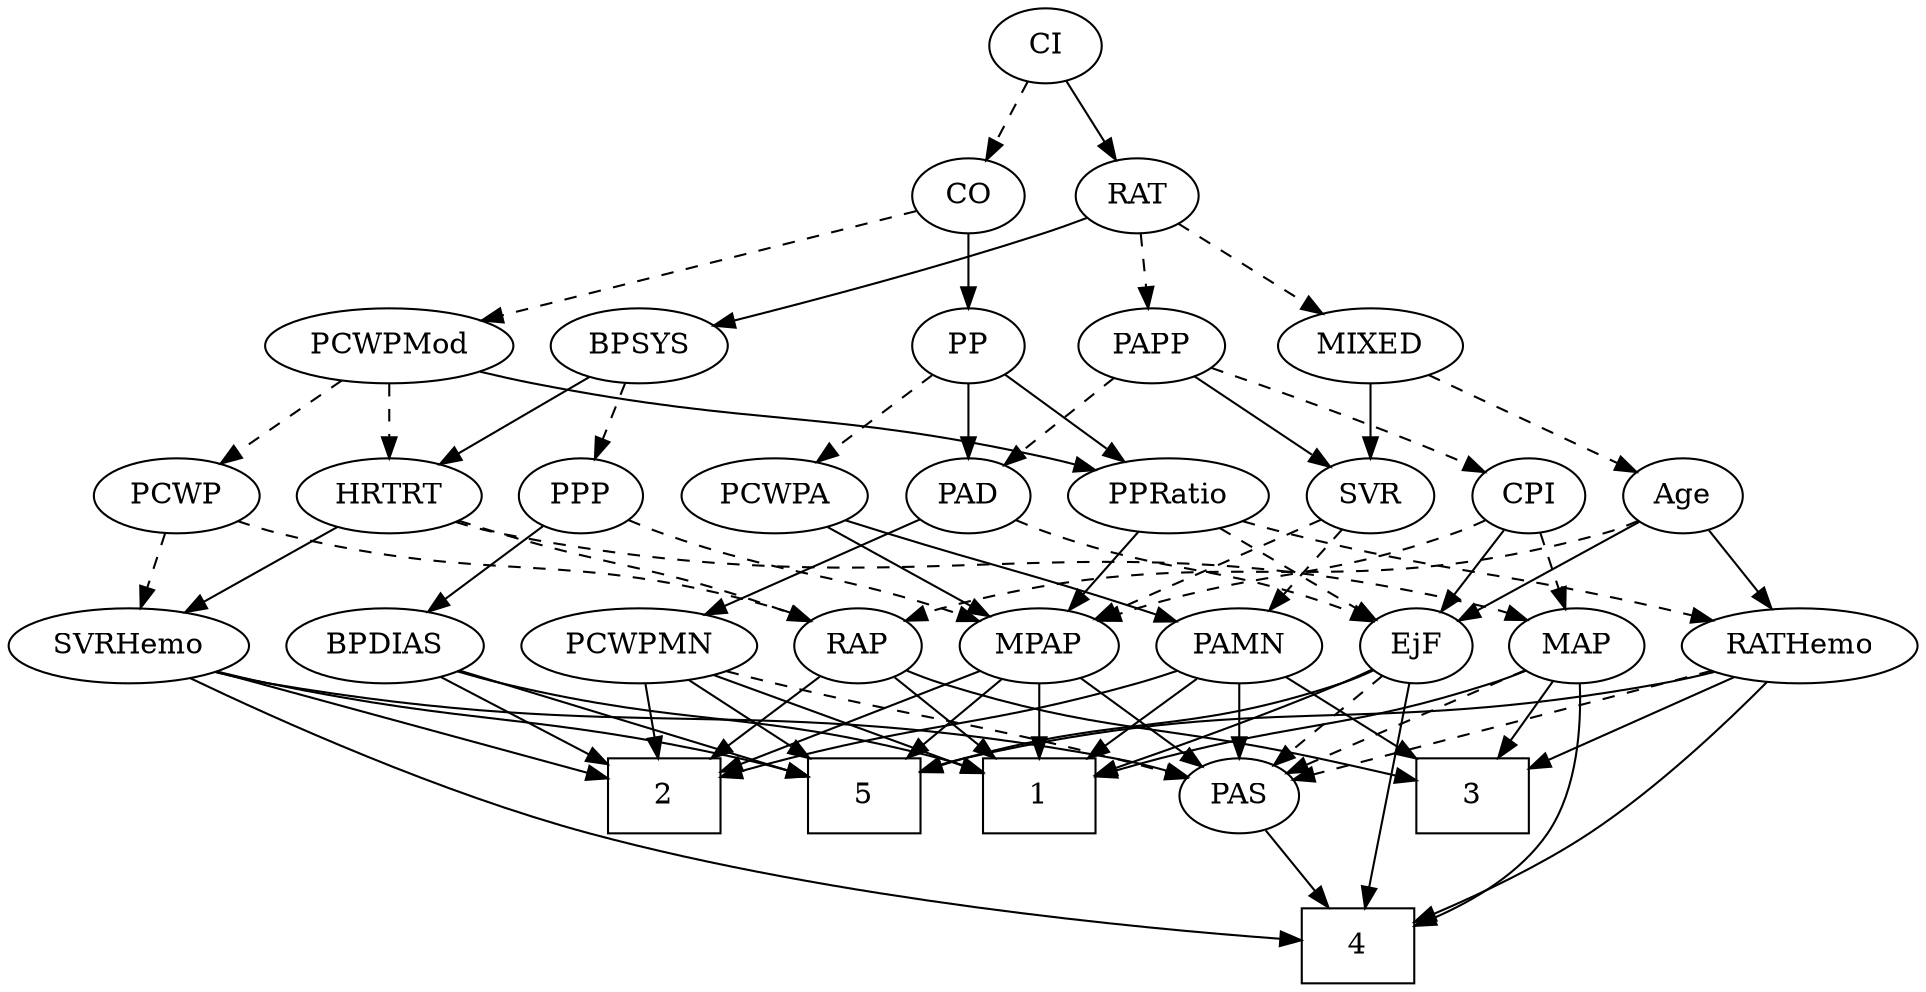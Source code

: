 strict digraph {
	graph [bb="0,0,839.95,468"];
	node [label="\N"];
	1	[height=0.5,
		pos="403.95,90",
		shape=box,
		width=0.75];
	2	[height=0.5,
		pos="331.95,90",
		shape=box,
		width=0.75];
	3	[height=0.5,
		pos="259.95,90",
		shape=box,
		width=0.75];
	4	[height=0.5,
		pos="498.95,18",
		shape=box,
		width=0.75];
	5	[height=0.5,
		pos="585.95,90",
		shape=box,
		width=0.75];
	Age	[height=0.5,
		pos="427.95,234",
		width=0.75];
	EjF	[height=0.5,
		pos="812.95,162",
		width=0.75];
	Age -> EjF	[pos="e,792.46,174.08 448.44,221.92 453.4,219.63 458.76,217.48 463.95,216 598.61,177.59 642.29,218.41 776.95,180 778.89,179.45 780.86,\
178.8 782.83,178.08",
		style=solid];
	RAP	[height=0.5,
		pos="27.948,162",
		width=0.77632];
	Age -> RAP	[pos="e,48.815,174.28 407.46,221.9 402.5,219.62 397.14,217.47 391.95,216 250.81,176.14 205.08,219.86 63.948,180 62.052,179.46 60.132,178.84 \
58.217,178.15",
		style=dashed];
	RATHemo	[height=0.5,
		pos="718.95,162",
		width=1.3721];
	Age -> RATHemo	[pos="e,682.59,174.29 448.51,222.17 453.47,219.87 458.81,217.65 463.95,216 548.68,188.77 574.35,200.55 660.95,180 664.8,179.09 668.78,\
178.07 672.76,177.01",
		style=solid];
	EjF -> 1	[pos="e,431.03,99.828 792.46,149.92 787.5,147.63 782.13,145.48 776.95,144 641.86,105.5 600.69,135.54 462.95,108 455.69,106.55 448.03,104.63 \
440.72,102.61",
		style=solid];
	EjF -> 4	[pos="e,526.01,26.232 794.5,148.78 766.08,130.34 709.48,95.105 657.95,72 617.46,53.846 568.79,38.514 536.05,29.083",
		style=solid];
	EjF -> 5	[pos="e,612.98,96.963 791.88,150.32 787.04,148.07 781.87,145.83 776.95,144 724.54,124.52 661.72,108.41 622.81,99.251",
		style=solid];
	PAS	[height=0.5,
		pos="498.95,90",
		width=0.75];
	EjF -> PAS	[pos="e,522.07,99.602 792.41,150.08 787.45,147.79 782.1,145.59 776.95,144 679.34,113.89 649.18,132.23 549.95,108 544.02,106.55 537.8,104.74 \
531.82,102.84",
		style=dashed];
	RAP -> 1	[pos="e,376.79,104.94 48.824,149.75 53.674,147.54 58.898,145.45 63.948,144 191.66,107.34 235.13,143.75 367.13,107.67",
		style=solid];
	RAP -> 2	[pos="e,304.75,104.83 48.864,149.89 53.712,147.66 58.925,145.54 63.948,144 160.69,114.33 194.16,137.12 295.1,107.74",
		style=solid];
	RAP -> 3	[pos="e,232.85,96.727 49.384,150.12 54.114,147.93 59.148,145.77 63.948,144 118.12,124.06 183.18,107.95 223.04,98.921",
		style=solid];
	MIXED	[height=0.5,
		pos="409.95,306",
		width=1.1193];
	MIXED -> Age	[pos="e,423.63,251.79 414.3,288.05 416.34,280.14 418.81,270.54 421.08,261.69",
		style=dashed];
	SVR	[height=0.5,
		pos="354.95,234",
		width=0.77632];
	MIXED -> SVR	[pos="e,367.26,250.67 397.19,288.76 390.15,279.8 381.28,268.51 373.49,258.59",
		style=solid];
	MPAP	[height=0.5,
		pos="498.95,162",
		width=0.97491];
	MPAP -> 1	[pos="e,427.17,108.11 479.72,146.83 467.03,137.48 450.11,125.01 435.47,114.23",
		style=solid];
	MPAP -> 2	[pos="e,359,103.98 471.66,150.48 446.91,140.83 409.23,125.85 368.33,108.06",
		style=solid];
	MPAP -> 5	[pos="e,564.57,108.2 516.97,146.5 528.43,137.28 543.53,125.13 556.68,114.55",
		style=solid];
	MPAP -> PAS	[pos="e,498.95,108.1 498.95,143.7 498.95,135.98 498.95,126.71 498.95,118.11",
		style=solid];
	BPSYS	[height=0.5,
		pos="191.95,306",
		width=1.0471];
	PPP	[height=0.5,
		pos="281.95,234",
		width=0.75];
	BPSYS -> PPP	[pos="e,265.01,248.17 211.03,290.15 224.41,279.75 242.41,265.75 256.93,254.46",
		style=dashed];
	HRTRT	[height=0.5,
		pos="108.95,234",
		width=1.1013];
	BPSYS -> HRTRT	[pos="e,126.92,250.16 173.94,289.81 162.52,280.18 147.56,267.56 134.87,256.86",
		style=solid];
	PAD	[height=0.5,
		pos="771.95,234",
		width=0.79437];
	PAD -> EjF	[pos="e,803.49,179.15 781.46,216.76 786.48,208.19 792.74,197.49 798.36,187.9",
		style=dashed];
	PCWPMN	[height=0.5,
		pos="601.95,162",
		width=1.3902];
	PAD -> PCWPMN	[pos="e,634.94,175.6 749.73,222.57 744.88,220.35 739.76,218.06 734.95,216 704.97,203.15 670.77,189.55 644.56,179.34",
		style=solid];
	CO	[height=0.5,
		pos="481.95,378",
		width=0.75];
	PCWPMod	[height=0.5,
		pos="299.95,306",
		width=1.4443];
	CO -> PCWPMod	[pos="e,336.01,319.04 460.77,366.6 455.94,364.34 450.8,362.02 445.95,360 412.74,346.17 374.49,332.36 345.47,322.3",
		style=dashed];
	PP	[height=0.5,
		pos="635.95,306",
		width=0.75];
	CO -> PP	[pos="e,614.32,316.83 503.69,367.12 530.17,355.08 575.09,334.66 605.13,321.01",
		style=solid];
	PAS -> 4	[pos="e,498.95,36.104 498.95,71.697 498.95,63.983 498.95,54.712 498.95,46.112",
		style=solid];
	PAMN	[height=0.5,
		pos="306.95,162",
		width=1.011];
	PAMN -> 1	[pos="e,380.23,108.11 326.58,146.83 339.53,137.48 356.81,125.01 371.76,114.23",
		style=solid];
	PAMN -> 2	[pos="e,325.78,108.28 313,144.05 315.81,136.18 319.23,126.62 322.38,117.79",
		style=solid];
	PAMN -> 3	[pos="e,271.45,108.12 296.05,144.76 290.4,136.35 283.37,125.89 277.03,116.44",
		style=solid];
	PAMN -> PAS	[pos="e,475.67,99.404 335.16,150.55 341.03,148.38 347.19,146.11 352.95,144 391.85,129.75 436.64,113.52 466.24,102.81",
		style=solid];
	RATHemo -> 3	[pos="e,287.09,105 683.32,149.42 675.98,147.36 668.26,145.42 660.95,144 504.21,113.58 455.07,149.89 297.16,107.75",
		style=solid];
	RATHemo -> 4	[pos="e,526.16,27.746 704.5,144.77 686.63,125.44 654.56,93.118 621.95,72 594.9,54.483 561.08,40.398 535.76,31.164",
		style=solid];
	RATHemo -> 5	[pos="e,613.28,105.38 692.03,146.83 671.98,136.28 644.36,121.75 622.34,110.15",
		style=solid];
	RATHemo -> PAS	[pos="e,522.53,98.959 682.29,149.71 648.02,139.11 595.44,122.71 549.95,108 544.2,106.14 538.1,104.14 532.2,102.18",
		style=dashed];
	CPI	[height=0.5,
		pos="499.95,234",
		width=0.75];
	CPI -> EjF	[pos="e,792.42,173.96 520.48,222.04 525.43,219.76 530.79,217.57 535.95,216 639.58,184.54 673.32,211.46 776.95,180 778.88,179.41 780.84,\
178.74 782.8,178",
		style=solid];
	CPI -> MPAP	[pos="e,499.19,180.1 499.7,215.7 499.59,207.98 499.46,198.71 499.33,190.11",
		style=dashed];
	MAP	[height=0.5,
		pos="103.95,162",
		width=0.84854];
	CPI -> MAP	[pos="e,126.81,174.06 479.46,221.91 474.5,219.63 469.13,217.47 463.95,216 326.27,176.92 282.37,216.37 143.95,180 141.46,179.35 138.92,\
178.56 136.39,177.7",
		style=dashed];
	RAT	[height=0.5,
		pos="409.95,378",
		width=0.75827];
	RAT -> MIXED	[pos="e,409.95,324.1 409.95,359.7 409.95,351.98 409.95,342.71 409.95,334.11",
		style=dashed];
	RAT -> BPSYS	[pos="e,220.71,317.64 385.48,369.81 352.18,359.93 290.81,341.41 238.95,324 236.08,323.04 233.12,322.02 230.15,320.98",
		style=solid];
	PAPP	[height=0.5,
		pos="499.95,306",
		width=0.88464];
	RAT -> PAPP	[pos="e,481.86,321.07 426.88,363.83 440.11,353.54 458.73,339.06 473.87,327.28",
		style=dashed];
	SVR -> MPAP	[pos="e,474.34,174.96 376.51,222.52 399.95,211.13 437.72,192.76 465.12,179.44",
		style=dashed];
	SVR -> PAMN	[pos="e,318.13,179.31 344.06,217.12 338.13,208.47 330.66,197.58 323.98,187.83",
		style=dashed];
	PPRatio	[height=0.5,
		pos="685.95,234",
		width=1.1013];
	PCWPMod -> PPRatio	[pos="e,657.05,246.34 337.82,293.55 345.43,291.5 353.41,289.53 360.95,288 482.61,263.27 517.21,280.88 637.95,252 641.09,251.25 644.3,250.37 \
647.52,249.41",
		style=solid];
	PCWP	[height=0.5,
		pos="201.95,234",
		width=0.97491];
	PCWPMod -> PCWP	[pos="e,221.64,249.07 278.2,289.46 264.06,279.36 245.47,266.09 230.2,255.18",
		style=dashed];
	PCWPMod -> HRTRT	[pos="e,138.88,245.97 265.36,292.32 232.48,280.27 183.08,262.17 148.62,249.54",
		style=dashed];
	PCWPA	[height=0.5,
		pos="586.95,234",
		width=1.1555];
	PCWPA -> MPAP	[pos="e,517.1,177.44 567.85,217.81 555.38,207.89 538.92,194.8 525.22,183.9",
		style=solid];
	PCWPA -> PAMN	[pos="e,334.44,173.97 555.85,221.93 549.32,219.81 542.44,217.71 535.95,216 455.8,194.85 432.74,202.44 352.95,180 350.01,179.17 346.99,\
178.25 343.98,177.26",
		style=solid];
	PCWPMN -> 1	[pos="e,431.05,100.58 567.46,148.81 532.01,136.28 477.02,116.83 440.75,104.01",
		style=solid];
	PCWPMN -> 2	[pos="e,359.19,104.69 564.93,149.86 557.67,147.81 550.09,145.76 542.95,144 468.86,125.74 445.12,132.54 368.77,107.86",
		style=solid];
	PCWPMN -> 5	[pos="e,589.86,108.1 597.99,143.7 596.23,135.98 594.11,126.71 592.14,118.11",
		style=solid];
	PCWPMN -> PAS	[pos="e,517.14,103.36 579.6,145.81 563.68,134.99 542.21,120.4 525.43,109",
		style=dashed];
	SVRHemo	[height=0.5,
		pos="202.95,162",
		width=1.3902];
	SVRHemo -> 2	[pos="e,304.68,105.8 229.36,146.67 248.5,136.28 274.6,122.12 295.69,110.68",
		style=solid];
	SVRHemo -> 4	[pos="e,471.67,20.572 201.87,143.94 201.6,123.8 204.47,90.686 223.95,72 257.5,39.807 394.43,26.134 461.53,21.277",
		style=solid];
	SVRHemo -> 5	[pos="e,558.69,101.15 239.56,149.53 246.92,147.49 254.64,145.53 261.95,144 381.75,118.99 415.69,135.48 534.95,108 539.59,106.93 544.41,\
105.61 549.15,104.18",
		style=solid];
	SVRHemo -> PAS	[pos="e,474.95,98.391 239.96,149.84 247.22,147.79 254.8,145.75 261.95,144 340.35,124.81 361.55,127.19 439.95,108 448.19,105.98 457.02,\
103.57 465.26,101.22",
		style=solid];
	BPDIAS	[height=0.5,
		pos="403.95,162",
		width=1.1735];
	BPDIAS -> 1	[pos="e,403.95,108.1 403.95,143.7 403.95,135.98 403.95,126.71 403.95,118.11",
		style=solid];
	BPDIAS -> 2	[pos="e,349.48,108.04 387.61,145.12 378.55,136.31 367.1,125.17 356.93,115.29",
		style=solid];
	BPDIAS -> 5	[pos="e,558.66,101.49 434.41,149.28 466,137.13 515.41,118.13 549.16,105.15",
		style=solid];
	MAP -> 1	[pos="e,376.75,104.82 127.29,149.96 132.67,147.73 138.44,145.59 143.95,144 237.81,116.95 269.64,136.51 367.11,107.75",
		style=solid];
	MAP -> 3	[pos="e,232.88,103.15 127.64,150.37 153.18,138.91 194.12,120.54 223.71,107.26",
		style=solid];
	MAP -> 4	[pos="e,471.59,18.924 116.33,145.24 133.31,124.82 165.85,89.746 201.95,72 288.01,29.686 402.9,20.788 461.35,19.152",
		style=solid];
	MAP -> PAS	[pos="e,475.33,98.739 126.82,149.98 132.33,147.69 138.26,145.52 143.95,144 271.97,109.74 310.08,134.43 439.95,108 448.34,106.29 457.27,\
103.98 465.59,101.62",
		style=dashed];
	PP -> PAD	[pos="e,750.2,246.2 656.6,294.37 679.1,282.79 715.34,264.14 741.19,250.83",
		style=solid];
	PP -> PCWPA	[pos="e,598.47,251.47 625.07,289.46 618.97,280.74 611.21,269.65 604.28,259.76",
		style=dashed];
	PP -> PPRatio	[pos="e,674.19,251.47 647.04,289.46 653.27,280.74 661.19,269.65 668.26,259.76",
		style=solid];
	PPP -> MPAP	[pos="e,472.13,173.91 302.99,222.27 307.83,220.02 313.01,217.8 317.95,216 377.11,194.47 395.05,199.37 454.95,180 457.49,179.18 460.1,178.29 \
462.72,177.36",
		style=dashed];
	PPP -> BPDIAS	[pos="e,379.89,176.8 301.82,221.6 320.57,210.84 349.03,194.51 371.15,181.82",
		style=solid];
	PPRatio -> EjF	[pos="e,792.62,174.2 710.13,219.67 731.04,208.15 761.32,191.46 783.61,179.17",
		style=dashed];
	PPRatio -> MPAP	[pos="e,526.39,173.67 656.05,222.05 627.09,211.42 581.95,194.76 542.95,180 540.6,179.11 538.19,178.19 535.76,177.26",
		style=solid];
	PPRatio -> RATHemo	[pos="e,711.03,179.79 693.94,216.05 697.75,207.97 702.39,198.12 706.64,189.11",
		style=dashed];
	PCWP -> RAP	[pos="e,49.53,173.51 174.49,222.38 169.01,220.26 163.3,218.06 157.95,216 116.19,199.94 105.09,197.56 63.948,180 62.33,179.31 60.679,178.59 \
59.017,177.85",
		style=dashed];
	PCWP -> SVRHemo	[pos="e,202.7,180.1 202.19,215.7 202.3,207.98 202.44,198.71 202.56,190.11",
		style=dashed];
	CI	[height=0.5,
		pos="445.95,450",
		width=0.75];
	CI -> CO	[pos="e,473.64,395.15 454.3,432.76 458.66,424.28 464.09,413.71 468.99,404.2",
		style=dashed];
	CI -> RAT	[pos="e,418.25,395.15 437.6,432.76 433.24,424.28 427.8,413.71 422.91,404.2",
		style=solid];
	PAPP -> PAD	[pos="e,750.34,245.84 530.18,300.27 575.46,292.71 663.24,276.26 734.95,252 736.86,251.35 738.8,250.64 740.74,249.88",
		style=dashed];
	PAPP -> CPI	[pos="e,499.95,252.1 499.95,287.7 499.95,279.98 499.95,270.71 499.95,262.11",
		style=dashed];
	PAPP -> SVR	[pos="e,376.66,245.48 476.33,293.6 451.63,281.68 412.78,262.92 385.7,249.85",
		style=solid];
	HRTRT -> RAP	[pos="e,44.113,176.97 91.372,217.81 79.845,207.85 64.624,194.7 51.983,183.77",
		style=dashed];
	HRTRT -> SVRHemo	[pos="e,182.06,178.55 128.88,218.15 141.95,208.43 159.24,195.54 173.84,184.68",
		style=solid];
	HRTRT -> MAP	[pos="e,105.17,180.1 107.71,215.7 107.16,207.98 106.5,198.71 105.88,190.11",
		style=dashed];
}

